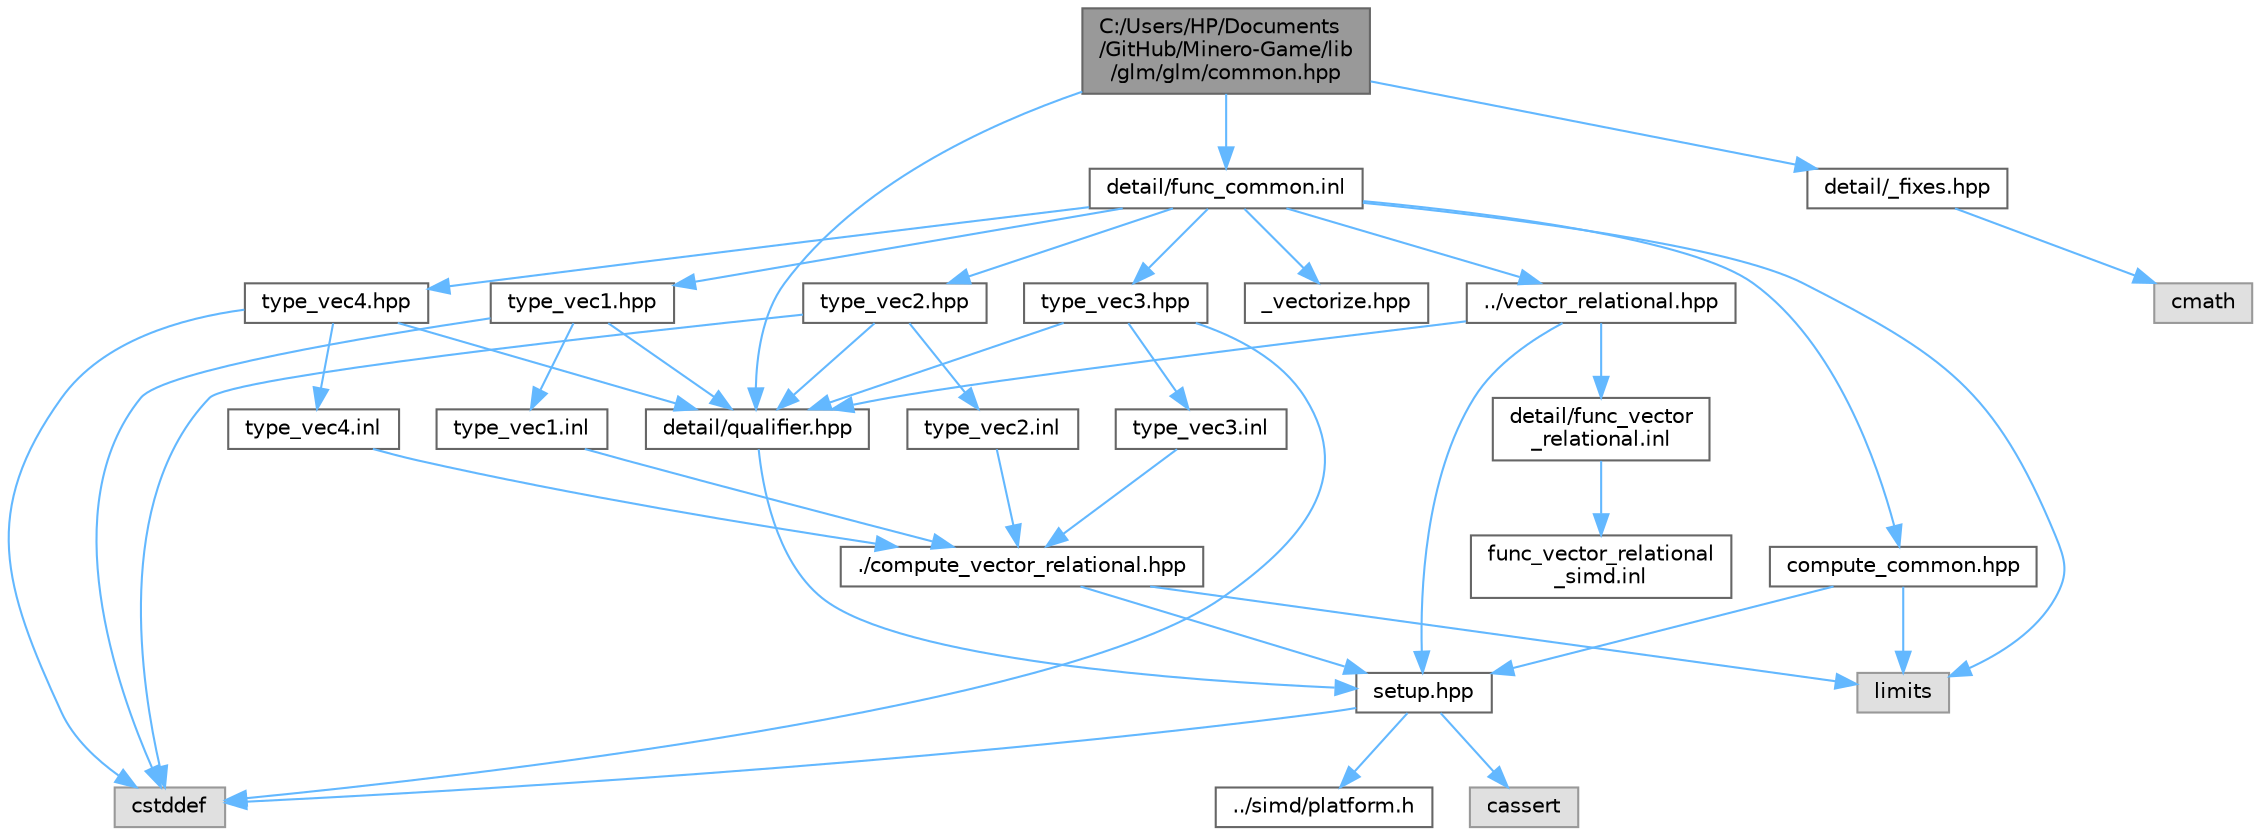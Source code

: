 digraph "C:/Users/HP/Documents/GitHub/Minero-Game/lib/glm/glm/common.hpp"
{
 // LATEX_PDF_SIZE
  bgcolor="transparent";
  edge [fontname=Helvetica,fontsize=10,labelfontname=Helvetica,labelfontsize=10];
  node [fontname=Helvetica,fontsize=10,shape=box,height=0.2,width=0.4];
  Node1 [id="Node000001",label="C:/Users/HP/Documents\l/GitHub/Minero-Game/lib\l/glm/glm/common.hpp",height=0.2,width=0.4,color="gray40", fillcolor="grey60", style="filled", fontcolor="black",tooltip=" "];
  Node1 -> Node2 [id="edge81_Node000001_Node000002",color="steelblue1",style="solid",tooltip=" "];
  Node2 [id="Node000002",label="detail/qualifier.hpp",height=0.2,width=0.4,color="grey40", fillcolor="white", style="filled",URL="$lib_2glm_2glm_2detail_2qualifier_8hpp.html",tooltip=" "];
  Node2 -> Node3 [id="edge82_Node000002_Node000003",color="steelblue1",style="solid",tooltip=" "];
  Node3 [id="Node000003",label="setup.hpp",height=0.2,width=0.4,color="grey40", fillcolor="white", style="filled",URL="$lib_2glm_2glm_2detail_2setup_8hpp.html",tooltip=" "];
  Node3 -> Node4 [id="edge83_Node000003_Node000004",color="steelblue1",style="solid",tooltip=" "];
  Node4 [id="Node000004",label="cassert",height=0.2,width=0.4,color="grey60", fillcolor="#E0E0E0", style="filled",tooltip=" "];
  Node3 -> Node5 [id="edge84_Node000003_Node000005",color="steelblue1",style="solid",tooltip=" "];
  Node5 [id="Node000005",label="cstddef",height=0.2,width=0.4,color="grey60", fillcolor="#E0E0E0", style="filled",tooltip=" "];
  Node3 -> Node6 [id="edge85_Node000003_Node000006",color="steelblue1",style="solid",tooltip=" "];
  Node6 [id="Node000006",label="../simd/platform.h",height=0.2,width=0.4,color="grey40", fillcolor="white", style="filled",URL="$lib_2glm_2glm_2simd_2platform_8h.html",tooltip=" "];
  Node1 -> Node7 [id="edge86_Node000001_Node000007",color="steelblue1",style="solid",tooltip=" "];
  Node7 [id="Node000007",label="detail/_fixes.hpp",height=0.2,width=0.4,color="grey40", fillcolor="white", style="filled",URL="$lib_2glm_2glm_2detail_2__fixes_8hpp.html",tooltip=" "];
  Node7 -> Node8 [id="edge87_Node000007_Node000008",color="steelblue1",style="solid",tooltip=" "];
  Node8 [id="Node000008",label="cmath",height=0.2,width=0.4,color="grey60", fillcolor="#E0E0E0", style="filled",tooltip=" "];
  Node1 -> Node9 [id="edge88_Node000001_Node000009",color="steelblue1",style="solid",tooltip=" "];
  Node9 [id="Node000009",label="detail/func_common.inl",height=0.2,width=0.4,color="grey40", fillcolor="white", style="filled",URL="$lib_2glm_2glm_2detail_2func__common_8inl.html",tooltip=" "];
  Node9 -> Node10 [id="edge89_Node000009_Node000010",color="steelblue1",style="solid",tooltip=" "];
  Node10 [id="Node000010",label="../vector_relational.hpp",height=0.2,width=0.4,color="grey40", fillcolor="white", style="filled",URL="$lib_2glm_2glm_2vector__relational_8hpp.html",tooltip=" "];
  Node10 -> Node2 [id="edge90_Node000010_Node000002",color="steelblue1",style="solid",tooltip=" "];
  Node10 -> Node3 [id="edge91_Node000010_Node000003",color="steelblue1",style="solid",tooltip=" "];
  Node10 -> Node11 [id="edge92_Node000010_Node000011",color="steelblue1",style="solid",tooltip=" "];
  Node11 [id="Node000011",label="detail/func_vector\l_relational.inl",height=0.2,width=0.4,color="grey40", fillcolor="white", style="filled",URL="$lib_2glm_2glm_2detail_2func__vector__relational_8inl.html",tooltip=" "];
  Node11 -> Node12 [id="edge93_Node000011_Node000012",color="steelblue1",style="solid",tooltip=" "];
  Node12 [id="Node000012",label="func_vector_relational\l_simd.inl",height=0.2,width=0.4,color="grey40", fillcolor="white", style="filled",URL="$lib_2glm_2glm_2detail_2func__vector__relational__simd_8inl.html",tooltip=" "];
  Node9 -> Node13 [id="edge94_Node000009_Node000013",color="steelblue1",style="solid",tooltip=" "];
  Node13 [id="Node000013",label="compute_common.hpp",height=0.2,width=0.4,color="grey40", fillcolor="white", style="filled",URL="$lib_2glm_2glm_2detail_2compute__common_8hpp.html",tooltip=" "];
  Node13 -> Node3 [id="edge95_Node000013_Node000003",color="steelblue1",style="solid",tooltip=" "];
  Node13 -> Node14 [id="edge96_Node000013_Node000014",color="steelblue1",style="solid",tooltip=" "];
  Node14 [id="Node000014",label="limits",height=0.2,width=0.4,color="grey60", fillcolor="#E0E0E0", style="filled",tooltip=" "];
  Node9 -> Node15 [id="edge97_Node000009_Node000015",color="steelblue1",style="solid",tooltip=" "];
  Node15 [id="Node000015",label="type_vec1.hpp",height=0.2,width=0.4,color="grey40", fillcolor="white", style="filled",URL="$lib_2glm_2glm_2detail_2type__vec1_8hpp.html",tooltip=" "];
  Node15 -> Node2 [id="edge98_Node000015_Node000002",color="steelblue1",style="solid",tooltip=" "];
  Node15 -> Node5 [id="edge99_Node000015_Node000005",color="steelblue1",style="solid",tooltip=" "];
  Node15 -> Node16 [id="edge100_Node000015_Node000016",color="steelblue1",style="solid",tooltip=" "];
  Node16 [id="Node000016",label="type_vec1.inl",height=0.2,width=0.4,color="grey40", fillcolor="white", style="filled",URL="$lib_2glm_2glm_2detail_2type__vec1_8inl.html",tooltip=" "];
  Node16 -> Node17 [id="edge101_Node000016_Node000017",color="steelblue1",style="solid",tooltip=" "];
  Node17 [id="Node000017",label="./compute_vector_relational.hpp",height=0.2,width=0.4,color="grey40", fillcolor="white", style="filled",URL="$lib_2glm_2glm_2detail_2compute__vector__relational_8hpp.html",tooltip=" "];
  Node17 -> Node3 [id="edge102_Node000017_Node000003",color="steelblue1",style="solid",tooltip=" "];
  Node17 -> Node14 [id="edge103_Node000017_Node000014",color="steelblue1",style="solid",tooltip=" "];
  Node9 -> Node18 [id="edge104_Node000009_Node000018",color="steelblue1",style="solid",tooltip=" "];
  Node18 [id="Node000018",label="type_vec2.hpp",height=0.2,width=0.4,color="grey40", fillcolor="white", style="filled",URL="$lib_2glm_2glm_2detail_2type__vec2_8hpp.html",tooltip=" "];
  Node18 -> Node2 [id="edge105_Node000018_Node000002",color="steelblue1",style="solid",tooltip=" "];
  Node18 -> Node5 [id="edge106_Node000018_Node000005",color="steelblue1",style="solid",tooltip=" "];
  Node18 -> Node19 [id="edge107_Node000018_Node000019",color="steelblue1",style="solid",tooltip=" "];
  Node19 [id="Node000019",label="type_vec2.inl",height=0.2,width=0.4,color="grey40", fillcolor="white", style="filled",URL="$lib_2glm_2glm_2detail_2type__vec2_8inl.html",tooltip=" "];
  Node19 -> Node17 [id="edge108_Node000019_Node000017",color="steelblue1",style="solid",tooltip=" "];
  Node9 -> Node20 [id="edge109_Node000009_Node000020",color="steelblue1",style="solid",tooltip=" "];
  Node20 [id="Node000020",label="type_vec3.hpp",height=0.2,width=0.4,color="grey40", fillcolor="white", style="filled",URL="$lib_2glm_2glm_2detail_2type__vec3_8hpp.html",tooltip=" "];
  Node20 -> Node2 [id="edge110_Node000020_Node000002",color="steelblue1",style="solid",tooltip=" "];
  Node20 -> Node5 [id="edge111_Node000020_Node000005",color="steelblue1",style="solid",tooltip=" "];
  Node20 -> Node21 [id="edge112_Node000020_Node000021",color="steelblue1",style="solid",tooltip=" "];
  Node21 [id="Node000021",label="type_vec3.inl",height=0.2,width=0.4,color="grey40", fillcolor="white", style="filled",URL="$lib_2glm_2glm_2detail_2type__vec3_8inl.html",tooltip=" "];
  Node21 -> Node17 [id="edge113_Node000021_Node000017",color="steelblue1",style="solid",tooltip=" "];
  Node9 -> Node22 [id="edge114_Node000009_Node000022",color="steelblue1",style="solid",tooltip=" "];
  Node22 [id="Node000022",label="type_vec4.hpp",height=0.2,width=0.4,color="grey40", fillcolor="white", style="filled",URL="$lib_2glm_2glm_2detail_2type__vec4_8hpp.html",tooltip=" "];
  Node22 -> Node2 [id="edge115_Node000022_Node000002",color="steelblue1",style="solid",tooltip=" "];
  Node22 -> Node5 [id="edge116_Node000022_Node000005",color="steelblue1",style="solid",tooltip=" "];
  Node22 -> Node23 [id="edge117_Node000022_Node000023",color="steelblue1",style="solid",tooltip=" "];
  Node23 [id="Node000023",label="type_vec4.inl",height=0.2,width=0.4,color="grey40", fillcolor="white", style="filled",URL="$lib_2glm_2glm_2detail_2type__vec4_8inl.html",tooltip=" "];
  Node23 -> Node17 [id="edge118_Node000023_Node000017",color="steelblue1",style="solid",tooltip=" "];
  Node9 -> Node24 [id="edge119_Node000009_Node000024",color="steelblue1",style="solid",tooltip=" "];
  Node24 [id="Node000024",label="_vectorize.hpp",height=0.2,width=0.4,color="grey40", fillcolor="white", style="filled",URL="$lib_2glm_2glm_2detail_2__vectorize_8hpp.html",tooltip=" "];
  Node9 -> Node14 [id="edge120_Node000009_Node000014",color="steelblue1",style="solid",tooltip=" "];
}
